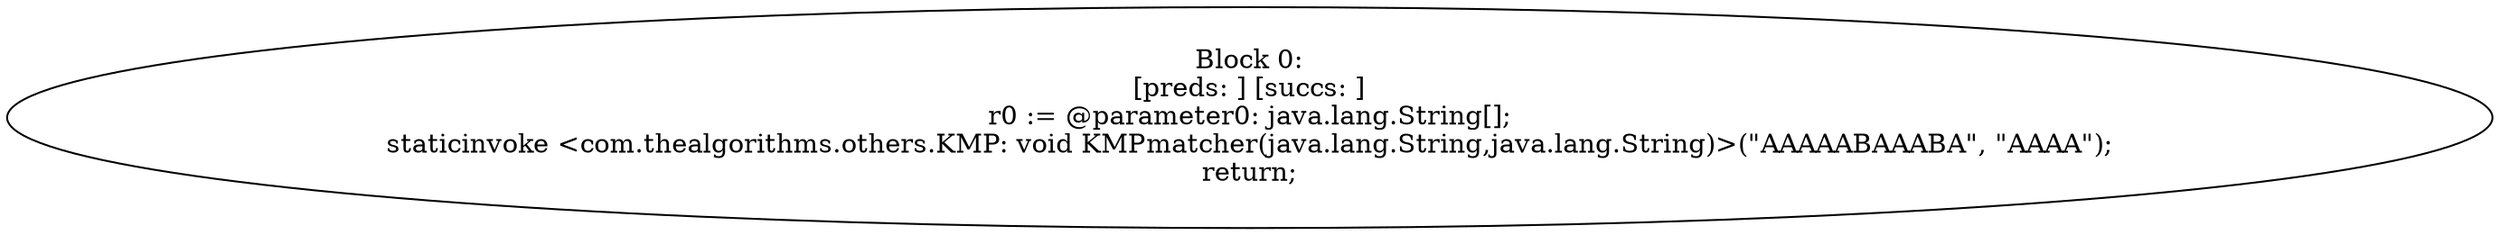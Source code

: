 digraph "unitGraph" {
    "Block 0:
[preds: ] [succs: ]
r0 := @parameter0: java.lang.String[];
staticinvoke <com.thealgorithms.others.KMP: void KMPmatcher(java.lang.String,java.lang.String)>(\"AAAAABAAABA\", \"AAAA\");
return;
"
}
